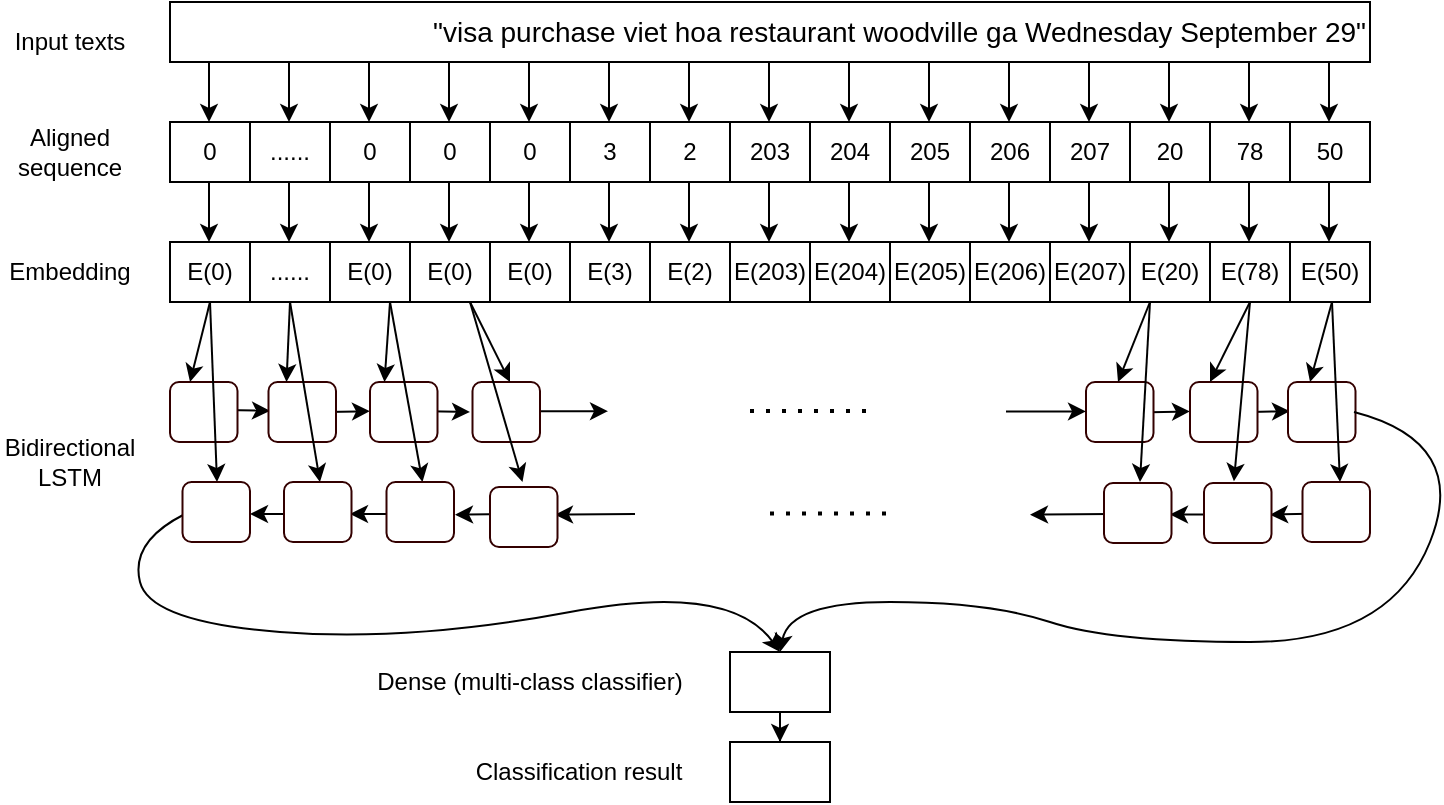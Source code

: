 <mxfile version="14.6.13" type="device" pages="4"><diagram id="7azMaVgdVAFfDuInFIod" name="BiLSTM"><mxGraphModel dx="1008" dy="482" grid="1" gridSize="10" guides="1" tooltips="1" connect="1" arrows="1" fold="1" page="1" pageScale="1" pageWidth="850" pageHeight="1100" math="0" shadow="0"><root><mxCell id="0"/><mxCell id="1" parent="0"/><mxCell id="S-PuaeJFoVMtX5szcjES-110" value="" style="endArrow=classic;html=1;" parent="1" edge="1"><mxGeometry width="50" height="50" relative="1" as="geometry"><mxPoint x="117" y="244" as="sourcePoint"/><mxPoint x="140" y="244.41" as="targetPoint"/></mxGeometry></mxCell><mxCell id="G0xB-FMKw5kzOdTk4pfx-3" value="" style="rounded=1;whiteSpace=wrap;html=1;shadow=0;strokeColor=#330000;fillColor=#FFFFFF;" parent="1" vertex="1"><mxGeometry x="90" y="230" width="33.75" height="30" as="geometry"/></mxCell><mxCell id="S-PuaeJFoVMtX5szcjES-103" value="" style="endArrow=classic;html=1;" parent="1" edge="1"><mxGeometry width="50" height="50" relative="1" as="geometry"><mxPoint x="168" y="245" as="sourcePoint"/><mxPoint x="190" y="244.58" as="targetPoint"/></mxGeometry></mxCell><mxCell id="G0xB-FMKw5kzOdTk4pfx-4" value="" style="rounded=1;whiteSpace=wrap;html=1;shadow=0;strokeColor=#330000;fillColor=#FFFFFF;" parent="1" vertex="1"><mxGeometry x="139.25" y="230" width="33.75" height="30" as="geometry"/></mxCell><mxCell id="S-PuaeJFoVMtX5szcjES-138" value="" style="endArrow=classic;html=1;entryX=0;entryY=0.5;entryDx=0;entryDy=0;" parent="1" edge="1"><mxGeometry width="50" height="50" relative="1" as="geometry"><mxPoint x="219" y="244.58" as="sourcePoint"/><mxPoint x="240.0" y="245" as="targetPoint"/></mxGeometry></mxCell><mxCell id="G0xB-FMKw5kzOdTk4pfx-5" value="" style="rounded=1;whiteSpace=wrap;html=1;shadow=0;strokeColor=#330000;fillColor=#FFFFFF;" parent="1" vertex="1"><mxGeometry x="190" y="230" width="33.75" height="30" as="geometry"/></mxCell><mxCell id="u2cKV1Hdos91-LuFMdkr-4" value="" style="endArrow=classic;html=1;" parent="1" edge="1"><mxGeometry width="50" height="50" relative="1" as="geometry"><mxPoint x="269" y="244.58" as="sourcePoint"/><mxPoint x="309" y="244.58" as="targetPoint"/></mxGeometry></mxCell><mxCell id="G0xB-FMKw5kzOdTk4pfx-6" value="" style="rounded=1;whiteSpace=wrap;html=1;shadow=0;strokeColor=#330000;fillColor=#FFFFFF;" parent="1" vertex="1"><mxGeometry x="241.25" y="230" width="33.75" height="30" as="geometry"/></mxCell><mxCell id="S-PuaeJFoVMtX5szcjES-107" value="" style="endArrow=classic;html=1;" parent="1" edge="1"><mxGeometry width="50" height="50" relative="1" as="geometry"><mxPoint x="580" y="245.13" as="sourcePoint"/><mxPoint x="600" y="244.71" as="targetPoint"/></mxGeometry></mxCell><mxCell id="G0xB-FMKw5kzOdTk4pfx-10" value="" style="rounded=1;whiteSpace=wrap;html=1;shadow=0;strokeColor=#330000;fillColor=#FFFFFF;" parent="1" vertex="1"><mxGeometry x="548" y="230" width="33.75" height="30" as="geometry"/></mxCell><mxCell id="S-PuaeJFoVMtX5szcjES-153" value="" style="endArrow=classic;html=1;" parent="1" edge="1"><mxGeometry width="50" height="50" relative="1" as="geometry"><mxPoint x="630" y="245" as="sourcePoint"/><mxPoint x="650" y="244.58" as="targetPoint"/></mxGeometry></mxCell><mxCell id="G0xB-FMKw5kzOdTk4pfx-11" value="" style="rounded=1;whiteSpace=wrap;html=1;shadow=0;strokeColor=#330000;fillColor=#FFFFFF;" parent="1" vertex="1"><mxGeometry x="600" y="230" width="33.75" height="30" as="geometry"/></mxCell><mxCell id="G0xB-FMKw5kzOdTk4pfx-12" value="" style="rounded=1;whiteSpace=wrap;html=1;shadow=0;strokeColor=#330000;fillColor=#FFFFFF;" parent="1" vertex="1"><mxGeometry x="649" y="230" width="33.75" height="30" as="geometry"/></mxCell><mxCell id="S-PuaeJFoVMtX5szcjES-1" value="&lt;pre style=&quot;box-sizing: border-box ; overflow: auto ; font-size: 14px ; padding: 1px 0px ; margin-top: 0px ; margin-bottom: 0px ; line-height: inherit ; word-break: break-all ; overflow-wrap: break-word ; background-color: rgb(255 , 255 , 255) ; border: 0px ; border-radius: 0px ; vertical-align: baseline ; text-align: left&quot;&gt;&lt;pre style=&quot;box-sizing: border-box ; overflow: auto ; padding: 1px 0px ; margin-top: 0px ; margin-bottom: 0px ; line-height: inherit ; word-break: break-all ; overflow-wrap: break-word ; border: 0px ; border-radius: 0px ; vertical-align: baseline&quot;&gt;&lt;pre style=&quot;box-sizing: border-box ; overflow: auto ; padding: 1px 0px ; margin-top: 0px ; margin-bottom: 0px ; line-height: inherit ; word-break: break-all ; overflow-wrap: break-word ; border: 0px ; border-radius: 0px ; vertical-align: baseline&quot;&gt;&lt;font face=&quot;Helvetica&quot;&gt;&quot;visa purchase viet hoa restaurant woodville ga Wednesday September 29&quot;&lt;/font&gt;&lt;/pre&gt;&lt;/pre&gt;&lt;/pre&gt;" style="rounded=0;whiteSpace=wrap;html=1;align=right;" parent="1" vertex="1"><mxGeometry x="90" y="40" width="600" height="30" as="geometry"/></mxCell><mxCell id="S-PuaeJFoVMtX5szcjES-2" value="0" style="rounded=0;whiteSpace=wrap;html=1;" parent="1" vertex="1"><mxGeometry x="170" y="100" width="40" height="30" as="geometry"/></mxCell><mxCell id="S-PuaeJFoVMtX5szcjES-9" value="0" style="rounded=0;whiteSpace=wrap;html=1;" parent="1" vertex="1"><mxGeometry x="90" y="100" width="40" height="30" as="geometry"/></mxCell><mxCell id="S-PuaeJFoVMtX5szcjES-10" value="......" style="rounded=0;whiteSpace=wrap;html=1;" parent="1" vertex="1"><mxGeometry x="130" y="100" width="40" height="30" as="geometry"/></mxCell><mxCell id="S-PuaeJFoVMtX5szcjES-11" value="0" style="rounded=0;whiteSpace=wrap;html=1;" parent="1" vertex="1"><mxGeometry x="210" y="100" width="40" height="30" as="geometry"/></mxCell><mxCell id="S-PuaeJFoVMtX5szcjES-12" value="0" style="rounded=0;whiteSpace=wrap;html=1;" parent="1" vertex="1"><mxGeometry x="250" y="100" width="40" height="30" as="geometry"/></mxCell><mxCell id="S-PuaeJFoVMtX5szcjES-13" value="3" style="rounded=0;whiteSpace=wrap;html=1;" parent="1" vertex="1"><mxGeometry x="290" y="100" width="40" height="30" as="geometry"/></mxCell><mxCell id="S-PuaeJFoVMtX5szcjES-14" value="2" style="rounded=0;whiteSpace=wrap;html=1;" parent="1" vertex="1"><mxGeometry x="330" y="100" width="40" height="30" as="geometry"/></mxCell><mxCell id="S-PuaeJFoVMtX5szcjES-15" value="203" style="rounded=0;whiteSpace=wrap;html=1;" parent="1" vertex="1"><mxGeometry x="370" y="100" width="40" height="30" as="geometry"/></mxCell><mxCell id="S-PuaeJFoVMtX5szcjES-16" value="204" style="rounded=0;whiteSpace=wrap;html=1;" parent="1" vertex="1"><mxGeometry x="410" y="100" width="40" height="30" as="geometry"/></mxCell><mxCell id="S-PuaeJFoVMtX5szcjES-17" value="205" style="rounded=0;whiteSpace=wrap;html=1;" parent="1" vertex="1"><mxGeometry x="450" y="100" width="40" height="30" as="geometry"/></mxCell><mxCell id="S-PuaeJFoVMtX5szcjES-18" value="206" style="rounded=0;whiteSpace=wrap;html=1;" parent="1" vertex="1"><mxGeometry x="490" y="100" width="40" height="30" as="geometry"/></mxCell><mxCell id="S-PuaeJFoVMtX5szcjES-19" value="207" style="rounded=0;whiteSpace=wrap;html=1;" parent="1" vertex="1"><mxGeometry x="530" y="100" width="40" height="30" as="geometry"/></mxCell><mxCell id="S-PuaeJFoVMtX5szcjES-22" value="20" style="rounded=0;whiteSpace=wrap;html=1;" parent="1" vertex="1"><mxGeometry x="570" y="100" width="40" height="30" as="geometry"/></mxCell><mxCell id="S-PuaeJFoVMtX5szcjES-23" value="78" style="rounded=0;whiteSpace=wrap;html=1;" parent="1" vertex="1"><mxGeometry x="610" y="100" width="40" height="30" as="geometry"/></mxCell><mxCell id="S-PuaeJFoVMtX5szcjES-24" value="50" style="rounded=0;whiteSpace=wrap;html=1;" parent="1" vertex="1"><mxGeometry x="650" y="100" width="40" height="30" as="geometry"/></mxCell><mxCell id="S-PuaeJFoVMtX5szcjES-25" value="" style="endArrow=classic;html=1;" parent="1" edge="1"><mxGeometry width="50" height="50" relative="1" as="geometry"><mxPoint x="109.5" y="70" as="sourcePoint"/><mxPoint x="109.5" y="100" as="targetPoint"/></mxGeometry></mxCell><mxCell id="S-PuaeJFoVMtX5szcjES-29" value="" style="endArrow=classic;html=1;" parent="1" edge="1"><mxGeometry width="50" height="50" relative="1" as="geometry"><mxPoint x="149.5" y="70" as="sourcePoint"/><mxPoint x="149.5" y="100" as="targetPoint"/></mxGeometry></mxCell><mxCell id="S-PuaeJFoVMtX5szcjES-30" value="" style="endArrow=classic;html=1;" parent="1" edge="1"><mxGeometry width="50" height="50" relative="1" as="geometry"><mxPoint x="189.5" y="70" as="sourcePoint"/><mxPoint x="189.5" y="100" as="targetPoint"/></mxGeometry></mxCell><mxCell id="S-PuaeJFoVMtX5szcjES-31" value="" style="endArrow=classic;html=1;" parent="1" edge="1"><mxGeometry width="50" height="50" relative="1" as="geometry"><mxPoint x="229.5" y="70" as="sourcePoint"/><mxPoint x="229.5" y="100" as="targetPoint"/></mxGeometry></mxCell><mxCell id="S-PuaeJFoVMtX5szcjES-32" value="" style="endArrow=classic;html=1;" parent="1" edge="1"><mxGeometry width="50" height="50" relative="1" as="geometry"><mxPoint x="269.5" y="70" as="sourcePoint"/><mxPoint x="269.5" y="100" as="targetPoint"/></mxGeometry></mxCell><mxCell id="S-PuaeJFoVMtX5szcjES-33" value="" style="endArrow=classic;html=1;" parent="1" edge="1"><mxGeometry width="50" height="50" relative="1" as="geometry"><mxPoint x="309.5" y="70" as="sourcePoint"/><mxPoint x="309.5" y="100" as="targetPoint"/></mxGeometry></mxCell><mxCell id="S-PuaeJFoVMtX5szcjES-34" value="" style="endArrow=classic;html=1;" parent="1" edge="1"><mxGeometry width="50" height="50" relative="1" as="geometry"><mxPoint x="349.5" y="70" as="sourcePoint"/><mxPoint x="349.5" y="100" as="targetPoint"/></mxGeometry></mxCell><mxCell id="S-PuaeJFoVMtX5szcjES-35" value="" style="endArrow=classic;html=1;" parent="1" edge="1"><mxGeometry width="50" height="50" relative="1" as="geometry"><mxPoint x="389.5" y="70" as="sourcePoint"/><mxPoint x="389.5" y="100" as="targetPoint"/></mxGeometry></mxCell><mxCell id="S-PuaeJFoVMtX5szcjES-36" value="" style="endArrow=classic;html=1;" parent="1" edge="1"><mxGeometry width="50" height="50" relative="1" as="geometry"><mxPoint x="429.5" y="70" as="sourcePoint"/><mxPoint x="429.5" y="100" as="targetPoint"/></mxGeometry></mxCell><mxCell id="S-PuaeJFoVMtX5szcjES-37" value="" style="endArrow=classic;html=1;" parent="1" edge="1"><mxGeometry width="50" height="50" relative="1" as="geometry"><mxPoint x="469.5" y="70" as="sourcePoint"/><mxPoint x="469.5" y="100" as="targetPoint"/></mxGeometry></mxCell><mxCell id="S-PuaeJFoVMtX5szcjES-38" value="" style="endArrow=classic;html=1;" parent="1" edge="1"><mxGeometry width="50" height="50" relative="1" as="geometry"><mxPoint x="509.5" y="70" as="sourcePoint"/><mxPoint x="509.5" y="100" as="targetPoint"/></mxGeometry></mxCell><mxCell id="S-PuaeJFoVMtX5szcjES-39" value="" style="endArrow=classic;html=1;" parent="1" edge="1"><mxGeometry width="50" height="50" relative="1" as="geometry"><mxPoint x="549.5" y="70" as="sourcePoint"/><mxPoint x="549.5" y="100" as="targetPoint"/></mxGeometry></mxCell><mxCell id="S-PuaeJFoVMtX5szcjES-40" value="" style="endArrow=classic;html=1;" parent="1" edge="1"><mxGeometry width="50" height="50" relative="1" as="geometry"><mxPoint x="589.5" y="70" as="sourcePoint"/><mxPoint x="589.5" y="100" as="targetPoint"/></mxGeometry></mxCell><mxCell id="S-PuaeJFoVMtX5szcjES-41" value="" style="endArrow=classic;html=1;" parent="1" edge="1"><mxGeometry width="50" height="50" relative="1" as="geometry"><mxPoint x="629.5" y="70" as="sourcePoint"/><mxPoint x="629.5" y="100" as="targetPoint"/></mxGeometry></mxCell><mxCell id="S-PuaeJFoVMtX5szcjES-42" value="" style="endArrow=classic;html=1;" parent="1" edge="1"><mxGeometry width="50" height="50" relative="1" as="geometry"><mxPoint x="669.5" y="70" as="sourcePoint"/><mxPoint x="669.5" y="100" as="targetPoint"/></mxGeometry></mxCell><mxCell id="S-PuaeJFoVMtX5szcjES-43" value="E(0)" style="rounded=0;whiteSpace=wrap;html=1;" parent="1" vertex="1"><mxGeometry x="170" y="160" width="40" height="30" as="geometry"/></mxCell><mxCell id="S-PuaeJFoVMtX5szcjES-44" value="E(0)" style="rounded=0;whiteSpace=wrap;html=1;" parent="1" vertex="1"><mxGeometry x="90" y="160" width="40" height="30" as="geometry"/></mxCell><mxCell id="S-PuaeJFoVMtX5szcjES-45" value="......" style="rounded=0;whiteSpace=wrap;html=1;" parent="1" vertex="1"><mxGeometry x="130" y="160" width="40" height="30" as="geometry"/></mxCell><mxCell id="S-PuaeJFoVMtX5szcjES-46" value="E(0)" style="rounded=0;whiteSpace=wrap;html=1;" parent="1" vertex="1"><mxGeometry x="210" y="160" width="40" height="30" as="geometry"/></mxCell><mxCell id="S-PuaeJFoVMtX5szcjES-47" value="E(0)" style="rounded=0;whiteSpace=wrap;html=1;" parent="1" vertex="1"><mxGeometry x="250" y="160" width="40" height="30" as="geometry"/></mxCell><mxCell id="S-PuaeJFoVMtX5szcjES-48" value="E(3)" style="rounded=0;whiteSpace=wrap;html=1;" parent="1" vertex="1"><mxGeometry x="290" y="160" width="40" height="30" as="geometry"/></mxCell><mxCell id="S-PuaeJFoVMtX5szcjES-49" value="E(2)" style="rounded=0;whiteSpace=wrap;html=1;" parent="1" vertex="1"><mxGeometry x="330" y="160" width="40" height="30" as="geometry"/></mxCell><mxCell id="S-PuaeJFoVMtX5szcjES-50" value="E(203)" style="rounded=0;whiteSpace=wrap;html=1;" parent="1" vertex="1"><mxGeometry x="370" y="160" width="40" height="30" as="geometry"/></mxCell><mxCell id="S-PuaeJFoVMtX5szcjES-51" value="E(204)" style="rounded=0;whiteSpace=wrap;html=1;" parent="1" vertex="1"><mxGeometry x="410" y="160" width="40" height="30" as="geometry"/></mxCell><mxCell id="S-PuaeJFoVMtX5szcjES-52" value="E(205)" style="rounded=0;whiteSpace=wrap;html=1;" parent="1" vertex="1"><mxGeometry x="450" y="160" width="40" height="30" as="geometry"/></mxCell><mxCell id="S-PuaeJFoVMtX5szcjES-53" value="E(206)" style="rounded=0;whiteSpace=wrap;html=1;" parent="1" vertex="1"><mxGeometry x="490" y="160" width="40" height="30" as="geometry"/></mxCell><mxCell id="S-PuaeJFoVMtX5szcjES-54" value="E(207)" style="rounded=0;whiteSpace=wrap;html=1;" parent="1" vertex="1"><mxGeometry x="530" y="160" width="40" height="30" as="geometry"/></mxCell><mxCell id="S-PuaeJFoVMtX5szcjES-55" value="E(20)" style="rounded=0;whiteSpace=wrap;html=1;" parent="1" vertex="1"><mxGeometry x="570" y="160" width="40" height="30" as="geometry"/></mxCell><mxCell id="S-PuaeJFoVMtX5szcjES-56" value="E(78)" style="rounded=0;whiteSpace=wrap;html=1;" parent="1" vertex="1"><mxGeometry x="610" y="160" width="40" height="30" as="geometry"/></mxCell><mxCell id="S-PuaeJFoVMtX5szcjES-57" value="E(50)" style="rounded=0;whiteSpace=wrap;html=1;" parent="1" vertex="1"><mxGeometry x="650" y="160" width="40" height="30" as="geometry"/></mxCell><mxCell id="S-PuaeJFoVMtX5szcjES-58" value="" style="endArrow=classic;html=1;" parent="1" edge="1"><mxGeometry width="50" height="50" relative="1" as="geometry"><mxPoint x="109.5" y="130" as="sourcePoint"/><mxPoint x="109.5" y="160" as="targetPoint"/></mxGeometry></mxCell><mxCell id="S-PuaeJFoVMtX5szcjES-59" value="" style="endArrow=classic;html=1;" parent="1" edge="1"><mxGeometry width="50" height="50" relative="1" as="geometry"><mxPoint x="149.5" y="130" as="sourcePoint"/><mxPoint x="149.5" y="160" as="targetPoint"/></mxGeometry></mxCell><mxCell id="S-PuaeJFoVMtX5szcjES-60" value="" style="endArrow=classic;html=1;" parent="1" edge="1"><mxGeometry width="50" height="50" relative="1" as="geometry"><mxPoint x="189.5" y="130" as="sourcePoint"/><mxPoint x="189.5" y="160" as="targetPoint"/></mxGeometry></mxCell><mxCell id="S-PuaeJFoVMtX5szcjES-61" value="" style="endArrow=classic;html=1;" parent="1" edge="1"><mxGeometry width="50" height="50" relative="1" as="geometry"><mxPoint x="229.5" y="130" as="sourcePoint"/><mxPoint x="229.5" y="160" as="targetPoint"/></mxGeometry></mxCell><mxCell id="S-PuaeJFoVMtX5szcjES-62" value="" style="endArrow=classic;html=1;" parent="1" edge="1"><mxGeometry width="50" height="50" relative="1" as="geometry"><mxPoint x="269.5" y="130" as="sourcePoint"/><mxPoint x="269.5" y="160" as="targetPoint"/></mxGeometry></mxCell><mxCell id="S-PuaeJFoVMtX5szcjES-63" value="" style="endArrow=classic;html=1;" parent="1" edge="1"><mxGeometry width="50" height="50" relative="1" as="geometry"><mxPoint x="309.5" y="130" as="sourcePoint"/><mxPoint x="309.5" y="160" as="targetPoint"/></mxGeometry></mxCell><mxCell id="S-PuaeJFoVMtX5szcjES-64" value="" style="endArrow=classic;html=1;" parent="1" edge="1"><mxGeometry width="50" height="50" relative="1" as="geometry"><mxPoint x="349.5" y="130" as="sourcePoint"/><mxPoint x="349.5" y="160" as="targetPoint"/></mxGeometry></mxCell><mxCell id="S-PuaeJFoVMtX5szcjES-65" value="" style="endArrow=classic;html=1;" parent="1" edge="1"><mxGeometry width="50" height="50" relative="1" as="geometry"><mxPoint x="389.5" y="130" as="sourcePoint"/><mxPoint x="389.5" y="160" as="targetPoint"/></mxGeometry></mxCell><mxCell id="S-PuaeJFoVMtX5szcjES-66" value="" style="endArrow=classic;html=1;" parent="1" edge="1"><mxGeometry width="50" height="50" relative="1" as="geometry"><mxPoint x="429.5" y="130" as="sourcePoint"/><mxPoint x="429.5" y="160" as="targetPoint"/></mxGeometry></mxCell><mxCell id="S-PuaeJFoVMtX5szcjES-67" value="" style="endArrow=classic;html=1;" parent="1" edge="1"><mxGeometry width="50" height="50" relative="1" as="geometry"><mxPoint x="469.5" y="130" as="sourcePoint"/><mxPoint x="469.5" y="160" as="targetPoint"/></mxGeometry></mxCell><mxCell id="S-PuaeJFoVMtX5szcjES-68" value="" style="endArrow=classic;html=1;" parent="1" edge="1"><mxGeometry width="50" height="50" relative="1" as="geometry"><mxPoint x="509.5" y="130" as="sourcePoint"/><mxPoint x="509.5" y="160" as="targetPoint"/></mxGeometry></mxCell><mxCell id="S-PuaeJFoVMtX5szcjES-69" value="" style="endArrow=classic;html=1;" parent="1" edge="1"><mxGeometry width="50" height="50" relative="1" as="geometry"><mxPoint x="549.5" y="130" as="sourcePoint"/><mxPoint x="549.5" y="160" as="targetPoint"/></mxGeometry></mxCell><mxCell id="S-PuaeJFoVMtX5szcjES-70" value="" style="endArrow=classic;html=1;" parent="1" edge="1"><mxGeometry width="50" height="50" relative="1" as="geometry"><mxPoint x="589.5" y="130" as="sourcePoint"/><mxPoint x="589.5" y="160" as="targetPoint"/></mxGeometry></mxCell><mxCell id="S-PuaeJFoVMtX5szcjES-71" value="" style="endArrow=classic;html=1;" parent="1" edge="1"><mxGeometry width="50" height="50" relative="1" as="geometry"><mxPoint x="629.5" y="130" as="sourcePoint"/><mxPoint x="629.5" y="160" as="targetPoint"/></mxGeometry></mxCell><mxCell id="S-PuaeJFoVMtX5szcjES-72" value="" style="endArrow=classic;html=1;" parent="1" edge="1"><mxGeometry width="50" height="50" relative="1" as="geometry"><mxPoint x="669.5" y="130" as="sourcePoint"/><mxPoint x="669.5" y="160" as="targetPoint"/></mxGeometry></mxCell><mxCell id="S-PuaeJFoVMtX5szcjES-73" value="Input texts" style="text;html=1;strokeColor=none;fillColor=none;align=center;verticalAlign=middle;whiteSpace=wrap;rounded=0;" parent="1" vertex="1"><mxGeometry x="10" y="50" width="60" height="20" as="geometry"/></mxCell><mxCell id="S-PuaeJFoVMtX5szcjES-74" value="Aligned sequence" style="text;html=1;strokeColor=none;fillColor=none;align=center;verticalAlign=middle;whiteSpace=wrap;rounded=0;" parent="1" vertex="1"><mxGeometry x="5" y="105" width="70" height="20" as="geometry"/></mxCell><mxCell id="S-PuaeJFoVMtX5szcjES-75" value="Dense (multi-class classifier)" style="text;html=1;strokeColor=none;fillColor=none;align=center;verticalAlign=middle;whiteSpace=wrap;rounded=0;" parent="1" vertex="1"><mxGeometry x="175" y="370" width="190" height="20" as="geometry"/></mxCell><mxCell id="S-PuaeJFoVMtX5szcjES-76" value="Embedding" style="text;html=1;strokeColor=none;fillColor=none;align=center;verticalAlign=middle;whiteSpace=wrap;rounded=0;" parent="1" vertex="1"><mxGeometry x="5" y="165" width="70" height="20" as="geometry"/></mxCell><mxCell id="S-PuaeJFoVMtX5szcjES-77" value="Classification result" style="text;html=1;strokeColor=none;fillColor=none;align=center;verticalAlign=middle;whiteSpace=wrap;rounded=0;" parent="1" vertex="1"><mxGeometry x="232" y="415" width="125" height="20" as="geometry"/></mxCell><mxCell id="S-PuaeJFoVMtX5szcjES-78" value="Bidirectional LSTM" style="text;html=1;strokeColor=none;fillColor=none;align=center;verticalAlign=middle;whiteSpace=wrap;rounded=0;" parent="1" vertex="1"><mxGeometry x="5" y="260" width="70" height="20" as="geometry"/></mxCell><mxCell id="S-PuaeJFoVMtX5szcjES-93" value="" style="endArrow=classic;html=1;exitX=0.5;exitY=1;exitDx=0;exitDy=0;entryX=0.25;entryY=0;entryDx=0;entryDy=0;" parent="1" source="S-PuaeJFoVMtX5szcjES-45" edge="1"><mxGeometry width="50" height="50" relative="1" as="geometry"><mxPoint x="179.41" y="190" as="sourcePoint"/><mxPoint x="148.25" y="230" as="targetPoint"/></mxGeometry></mxCell><mxCell id="S-PuaeJFoVMtX5szcjES-94" value="" style="endArrow=classic;html=1;exitX=0.5;exitY=1;exitDx=0;exitDy=0;entryX=0.5;entryY=0;entryDx=0;entryDy=0;" parent="1" source="S-PuaeJFoVMtX5szcjES-45" edge="1"><mxGeometry width="50" height="50" relative="1" as="geometry"><mxPoint x="170" y="190" as="sourcePoint"/><mxPoint x="165" y="280" as="targetPoint"/></mxGeometry></mxCell><mxCell id="S-PuaeJFoVMtX5szcjES-95" value="" style="endArrow=classic;html=1;exitX=0.75;exitY=1;exitDx=0;exitDy=0;entryX=0.25;entryY=0;entryDx=0;entryDy=0;" parent="1" source="S-PuaeJFoVMtX5szcjES-43" edge="1"><mxGeometry width="50" height="50" relative="1" as="geometry"><mxPoint x="280" y="190" as="sourcePoint"/><mxPoint x="197.25" y="230" as="targetPoint"/></mxGeometry></mxCell><mxCell id="S-PuaeJFoVMtX5szcjES-97" value="" style="endArrow=classic;html=1;exitX=0.25;exitY=1;exitDx=0;exitDy=0;entryX=0.5;entryY=0;entryDx=0;entryDy=0;" parent="1" source="S-PuaeJFoVMtX5szcjES-55" edge="1"><mxGeometry width="50" height="50" relative="1" as="geometry"><mxPoint x="510" y="190" as="sourcePoint"/><mxPoint x="564" y="230" as="targetPoint"/></mxGeometry></mxCell><mxCell id="S-PuaeJFoVMtX5szcjES-98" value="" style="endArrow=classic;html=1;exitX=0.5;exitY=1;exitDx=0;exitDy=0;" parent="1" source="S-PuaeJFoVMtX5szcjES-56" edge="1"><mxGeometry width="50" height="50" relative="1" as="geometry"><mxPoint x="620.59" y="190.0" as="sourcePoint"/><mxPoint x="610" y="230" as="targetPoint"/></mxGeometry></mxCell><mxCell id="S-PuaeJFoVMtX5szcjES-99" value="" style="endArrow=classic;html=1;exitX=0.75;exitY=1;exitDx=0;exitDy=0;entryX=0.5;entryY=0;entryDx=0;entryDy=0;" parent="1" source="S-PuaeJFoVMtX5szcjES-43" edge="1"><mxGeometry width="50" height="50" relative="1" as="geometry"><mxPoint x="310" y="190.0" as="sourcePoint"/><mxPoint x="216.25" y="280" as="targetPoint"/></mxGeometry></mxCell><mxCell id="S-PuaeJFoVMtX5szcjES-101" value="" style="endArrow=classic;html=1;exitX=0.25;exitY=1;exitDx=0;exitDy=0;entryX=0.5;entryY=0;entryDx=0;entryDy=0;" parent="1" source="S-PuaeJFoVMtX5szcjES-55" edge="1"><mxGeometry width="50" height="50" relative="1" as="geometry"><mxPoint x="510" y="190" as="sourcePoint"/><mxPoint x="575" y="280" as="targetPoint"/></mxGeometry></mxCell><mxCell id="S-PuaeJFoVMtX5szcjES-102" value="" style="endArrow=classic;html=1;exitX=0.5;exitY=1;exitDx=0;exitDy=0;entryX=0.386;entryY=-0.01;entryDx=0;entryDy=0;entryPerimeter=0;" parent="1" source="S-PuaeJFoVMtX5szcjES-56" edge="1"><mxGeometry width="50" height="50" relative="1" as="geometry"><mxPoint x="620" y="190.0" as="sourcePoint"/><mxPoint x="621.966" y="279.675" as="targetPoint"/></mxGeometry></mxCell><mxCell id="S-PuaeJFoVMtX5szcjES-109" value="" style="endArrow=classic;html=1;" parent="1" edge="1"><mxGeometry width="50" height="50" relative="1" as="geometry"><mxPoint x="218" y="295.96" as="sourcePoint"/><mxPoint x="180" y="295.96" as="targetPoint"/></mxGeometry></mxCell><mxCell id="S-PuaeJFoVMtX5szcjES-117" value="" style="curved=1;endArrow=classic;html=1;exitX=0;exitY=0.5;exitDx=0;exitDy=0;entryX=0.5;entryY=0;entryDx=0;entryDy=0;" parent="1" target="S-PuaeJFoVMtX5szcjES-118" edge="1"><mxGeometry width="50" height="50" relative="1" as="geometry"><mxPoint x="97" y="296.25" as="sourcePoint"/><mxPoint x="510" y="400" as="targetPoint"/><Array as="points"><mxPoint x="70" y="310"/><mxPoint x="80" y="350"/><mxPoint x="210" y="360"/><mxPoint x="370" y="330"/></Array></mxGeometry></mxCell><mxCell id="S-PuaeJFoVMtX5szcjES-123" style="edgeStyle=orthogonalEdgeStyle;rounded=0;orthogonalLoop=1;jettySize=auto;html=1;entryX=0.5;entryY=0;entryDx=0;entryDy=0;" parent="1" source="S-PuaeJFoVMtX5szcjES-118" target="u2cKV1Hdos91-LuFMdkr-9" edge="1"><mxGeometry relative="1" as="geometry"><mxPoint x="395" y="432.5" as="targetPoint"/></mxGeometry></mxCell><mxCell id="S-PuaeJFoVMtX5szcjES-118" value="" style="rounded=0;whiteSpace=wrap;html=1;" parent="1" vertex="1"><mxGeometry x="370" y="365" width="50" height="30" as="geometry"/></mxCell><mxCell id="S-PuaeJFoVMtX5szcjES-125" value="" style="endArrow=classic;html=1;exitX=0.5;exitY=1;exitDx=0;exitDy=0;" parent="1" edge="1"><mxGeometry width="50" height="50" relative="1" as="geometry"><mxPoint x="671" y="190.0" as="sourcePoint"/><mxPoint x="660" y="230" as="targetPoint"/></mxGeometry></mxCell><mxCell id="S-PuaeJFoVMtX5szcjES-126" value="" style="endArrow=classic;html=1;exitX=0.5;exitY=1;exitDx=0;exitDy=0;entryX=0.5;entryY=0;entryDx=0;entryDy=0;" parent="1" edge="1"><mxGeometry width="50" height="50" relative="1" as="geometry"><mxPoint x="671" y="190.0" as="sourcePoint"/><mxPoint x="675" y="280" as="targetPoint"/></mxGeometry></mxCell><mxCell id="S-PuaeJFoVMtX5szcjES-128" value="" style="endArrow=classic;html=1;exitX=0.5;exitY=1;exitDx=0;exitDy=0;entryX=0.345;entryY=0;entryDx=0;entryDy=0;entryPerimeter=0;" parent="1" source="S-PuaeJFoVMtX5szcjES-44" edge="1"><mxGeometry width="50" height="50" relative="1" as="geometry"><mxPoint x="112" y="190.0" as="sourcePoint"/><mxPoint x="100.005" y="230" as="targetPoint"/></mxGeometry></mxCell><mxCell id="S-PuaeJFoVMtX5szcjES-129" value="" style="endArrow=classic;html=1;entryX=0.5;entryY=0;entryDx=0;entryDy=0;exitX=0.5;exitY=1;exitDx=0;exitDy=0;" parent="1" source="S-PuaeJFoVMtX5szcjES-44" edge="1"><mxGeometry width="50" height="50" relative="1" as="geometry"><mxPoint x="112" y="190.0" as="sourcePoint"/><mxPoint x="113.5" y="280" as="targetPoint"/></mxGeometry></mxCell><mxCell id="S-PuaeJFoVMtX5szcjES-132" value="" style="endArrow=classic;html=1;" parent="1" edge="1"><mxGeometry width="50" height="50" relative="1" as="geometry"><mxPoint x="660" y="295.83" as="sourcePoint"/><mxPoint x="640" y="296.33" as="targetPoint"/></mxGeometry></mxCell><mxCell id="S-PuaeJFoVMtX5szcjES-134" value="" style="endArrow=none;dashed=1;html=1;dashPattern=1 3;strokeWidth=2;" parent="1" edge="1"><mxGeometry width="50" height="50" relative="1" as="geometry"><mxPoint x="380" y="244.5" as="sourcePoint"/><mxPoint x="440" y="244.5" as="targetPoint"/></mxGeometry></mxCell><mxCell id="S-PuaeJFoVMtX5szcjES-135" value="" style="endArrow=none;dashed=1;html=1;dashPattern=1 3;strokeWidth=2;" parent="1" edge="1"><mxGeometry width="50" height="50" relative="1" as="geometry"><mxPoint x="390" y="295.75" as="sourcePoint"/><mxPoint x="450" y="295.75" as="targetPoint"/></mxGeometry></mxCell><mxCell id="S-PuaeJFoVMtX5szcjES-136" value="" style="endArrow=classic;html=1;" parent="1" edge="1"><mxGeometry width="50" height="50" relative="1" as="geometry"><mxPoint x="560.0" y="295.96" as="sourcePoint"/><mxPoint x="520.0" y="296.37" as="targetPoint"/></mxGeometry></mxCell><mxCell id="S-PuaeJFoVMtX5szcjES-137" value="" style="endArrow=classic;html=1;" parent="1" edge="1"><mxGeometry width="50" height="50" relative="1" as="geometry"><mxPoint x="260" y="296" as="sourcePoint"/><mxPoint x="232.5" y="296.37" as="targetPoint"/></mxGeometry></mxCell><mxCell id="u2cKV1Hdos91-LuFMdkr-1" style="edgeStyle=orthogonalEdgeStyle;rounded=0;orthogonalLoop=1;jettySize=auto;html=1;entryX=1;entryY=0.5;entryDx=0;entryDy=0;" parent="1" edge="1"><mxGeometry relative="1" as="geometry"><mxPoint x="610" y="296.3" as="sourcePoint"/><mxPoint x="590" y="296.25" as="targetPoint"/></mxGeometry></mxCell><mxCell id="S-PuaeJFoVMtX5szcjES-152" value="" style="endArrow=classic;html=1;" parent="1" edge="1"><mxGeometry width="50" height="50" relative="1" as="geometry"><mxPoint x="508" y="244.71" as="sourcePoint"/><mxPoint x="548" y="244.71" as="targetPoint"/></mxGeometry></mxCell><mxCell id="S-PuaeJFoVMtX5szcjES-154" value="" style="endArrow=classic;html=1;" parent="1" edge="1"><mxGeometry width="50" height="50" relative="1" as="geometry"><mxPoint x="150" y="296" as="sourcePoint"/><mxPoint x="130" y="295.96" as="targetPoint"/></mxGeometry></mxCell><mxCell id="S-PuaeJFoVMtX5szcjES-155" value="" style="curved=1;endArrow=classic;html=1;entryX=0.5;entryY=0;entryDx=0;entryDy=0;exitX=1;exitY=0.5;exitDx=0;exitDy=0;" parent="1" target="S-PuaeJFoVMtX5szcjES-118" edge="1"><mxGeometry width="50" height="50" relative="1" as="geometry"><mxPoint x="682" y="245" as="sourcePoint"/><mxPoint x="440" y="380" as="targetPoint"/><Array as="points"><mxPoint x="740" y="260"/><mxPoint x="700" y="360"/><mxPoint x="560" y="360"/><mxPoint x="500" y="340"/><mxPoint x="400" y="340"/></Array></mxGeometry></mxCell><mxCell id="u2cKV1Hdos91-LuFMdkr-3" value="" style="endArrow=classic;html=1;" parent="1" edge="1"><mxGeometry width="50" height="50" relative="1" as="geometry"><mxPoint x="322.5" y="295.96" as="sourcePoint"/><mxPoint x="282.5" y="296.37" as="targetPoint"/></mxGeometry></mxCell><mxCell id="u2cKV1Hdos91-LuFMdkr-7" value="" style="endArrow=classic;html=1;" parent="1" edge="1"><mxGeometry width="50" height="50" relative="1" as="geometry"><mxPoint x="240" y="190" as="sourcePoint"/><mxPoint x="260" y="230" as="targetPoint"/></mxGeometry></mxCell><mxCell id="u2cKV1Hdos91-LuFMdkr-8" value="" style="endArrow=classic;html=1;entryX=0.5;entryY=0;entryDx=0;entryDy=0;" parent="1" edge="1"><mxGeometry width="50" height="50" relative="1" as="geometry"><mxPoint x="240" y="190" as="sourcePoint"/><mxPoint x="266.25" y="280" as="targetPoint"/></mxGeometry></mxCell><mxCell id="u2cKV1Hdos91-LuFMdkr-9" value="" style="rounded=0;whiteSpace=wrap;html=1;" parent="1" vertex="1"><mxGeometry x="370" y="410" width="50" height="30" as="geometry"/></mxCell><mxCell id="G0xB-FMKw5kzOdTk4pfx-1" value="" style="rounded=1;whiteSpace=wrap;html=1;shadow=0;strokeColor=#330000;fillColor=#FFFFFF;" parent="1" vertex="1"><mxGeometry x="250" y="282.5" width="33.75" height="30" as="geometry"/></mxCell><mxCell id="G0xB-FMKw5kzOdTk4pfx-7" value="" style="rounded=1;whiteSpace=wrap;html=1;shadow=0;strokeColor=#330000;fillColor=#FFFFFF;" parent="1" vertex="1"><mxGeometry x="96.25" y="280" width="33.75" height="30" as="geometry"/></mxCell><mxCell id="G0xB-FMKw5kzOdTk4pfx-8" value="" style="rounded=1;whiteSpace=wrap;html=1;shadow=0;strokeColor=#330000;fillColor=#FFFFFF;" parent="1" vertex="1"><mxGeometry x="147" y="280" width="33.75" height="30" as="geometry"/></mxCell><mxCell id="G0xB-FMKw5kzOdTk4pfx-9" value="" style="rounded=1;whiteSpace=wrap;html=1;shadow=0;strokeColor=#330000;fillColor=#FFFFFF;" parent="1" vertex="1"><mxGeometry x="198.25" y="280" width="33.75" height="30" as="geometry"/></mxCell><mxCell id="G0xB-FMKw5kzOdTk4pfx-13" value="" style="rounded=1;whiteSpace=wrap;html=1;shadow=0;strokeColor=#330000;fillColor=#FFFFFF;" parent="1" vertex="1"><mxGeometry x="656.25" y="280" width="33.75" height="30" as="geometry"/></mxCell><mxCell id="G0xB-FMKw5kzOdTk4pfx-14" value="" style="rounded=1;whiteSpace=wrap;html=1;shadow=0;strokeColor=#330000;fillColor=#FFFFFF;" parent="1" vertex="1"><mxGeometry x="607" y="280.5" width="33.75" height="30" as="geometry"/></mxCell><mxCell id="G0xB-FMKw5kzOdTk4pfx-15" value="" style="rounded=1;whiteSpace=wrap;html=1;shadow=0;strokeColor=#330000;fillColor=#FFFFFF;" parent="1" vertex="1"><mxGeometry x="557" y="280.5" width="33.75" height="30" as="geometry"/></mxCell></root></mxGraphModel></diagram><diagram id="drQYeRRevT1kaojc3VA0" name="LSTM"><mxGraphModel dx="1008" dy="482" grid="1" gridSize="10" guides="1" tooltips="1" connect="1" arrows="1" fold="1" page="1" pageScale="1" pageWidth="850" pageHeight="1100" math="0" shadow="0"><root><mxCell id="zKSSKyx4-AI4pIfbZOED-0"/><mxCell id="zKSSKyx4-AI4pIfbZOED-1" parent="zKSSKyx4-AI4pIfbZOED-0"/><mxCell id="UmDIw6e8uby6B6DOJh3f-23" value="" style="edgeStyle=elbowEdgeStyle;elbow=vertical;endArrow=classic;html=1;" parent="zKSSKyx4-AI4pIfbZOED-1" edge="1"><mxGeometry width="50" height="50" relative="1" as="geometry"><mxPoint x="490" y="490" as="sourcePoint"/><mxPoint x="710" y="490" as="targetPoint"/></mxGeometry></mxCell><mxCell id="UmDIw6e8uby6B6DOJh3f-0" value="" style="rounded=1;whiteSpace=wrap;html=1;strokeColor=#330000;fillColor=#FFFFFF;" parent="zKSSKyx4-AI4pIfbZOED-1" vertex="1"><mxGeometry x="270" y="400" width="190" height="110" as="geometry"/></mxCell><mxCell id="UmDIw6e8uby6B6DOJh3f-1" value="" style="endArrow=classic;html=1;" parent="zKSSKyx4-AI4pIfbZOED-1" edge="1"><mxGeometry width="50" height="50" relative="1" as="geometry"><mxPoint x="440" y="417" as="sourcePoint"/><mxPoint x="440" y="377" as="targetPoint"/></mxGeometry></mxCell><mxCell id="UmDIw6e8uby6B6DOJh3f-8" value="" style="edgeStyle=elbowEdgeStyle;elbow=vertical;endArrow=classic;html=1;" parent="zKSSKyx4-AI4pIfbZOED-1" edge="1"><mxGeometry width="50" height="50" relative="1" as="geometry"><mxPoint x="490" y="420" as="sourcePoint"/><mxPoint x="710" y="420" as="targetPoint"/></mxGeometry></mxCell><mxCell id="UmDIw6e8uby6B6DOJh3f-9" value="" style="edgeStyle=segmentEdgeStyle;endArrow=classic;html=1;" parent="zKSSKyx4-AI4pIfbZOED-1" edge="1"><mxGeometry width="50" height="50" relative="1" as="geometry"><mxPoint x="415" y="420" as="sourcePoint"/><mxPoint x="490" y="490" as="targetPoint"/><Array as="points"><mxPoint x="415" y="490"/></Array></mxGeometry></mxCell><mxCell id="UmDIw6e8uby6B6DOJh3f-10" value="" style="edgeStyle=elbowEdgeStyle;elbow=horizontal;endArrow=classic;html=1;" parent="zKSSKyx4-AI4pIfbZOED-1" edge="1"><mxGeometry width="50" height="50" relative="1" as="geometry"><mxPoint x="270" y="490" as="sourcePoint"/><mxPoint x="415" y="450" as="targetPoint"/><Array as="points"><mxPoint x="390" y="470"/></Array></mxGeometry></mxCell><mxCell id="UmDIw6e8uby6B6DOJh3f-12" value="" style="endArrow=classic;html=1;" parent="zKSSKyx4-AI4pIfbZOED-1" edge="1"><mxGeometry width="50" height="50" relative="1" as="geometry"><mxPoint x="300" y="490" as="sourcePoint"/><mxPoint x="300" y="420" as="targetPoint"/></mxGeometry></mxCell><mxCell id="UmDIw6e8uby6B6DOJh3f-13" value="" style="endArrow=classic;html=1;" parent="zKSSKyx4-AI4pIfbZOED-1" edge="1"><mxGeometry width="50" height="50" relative="1" as="geometry"><mxPoint x="240" y="420" as="sourcePoint"/><mxPoint x="270" y="420" as="targetPoint"/></mxGeometry></mxCell><mxCell id="UmDIw6e8uby6B6DOJh3f-14" value="" style="endArrow=classic;html=1;" parent="zKSSKyx4-AI4pIfbZOED-1" edge="1"><mxGeometry width="50" height="50" relative="1" as="geometry"><mxPoint x="360" y="490" as="sourcePoint"/><mxPoint x="360" y="420" as="targetPoint"/></mxGeometry></mxCell><mxCell id="UmDIw6e8uby6B6DOJh3f-16" value="" style="endArrow=none;html=1;" parent="zKSSKyx4-AI4pIfbZOED-1" edge="1"><mxGeometry width="50" height="50" relative="1" as="geometry"><mxPoint x="290" y="540" as="sourcePoint"/><mxPoint x="310" y="490" as="targetPoint"/><Array as="points"><mxPoint x="290" y="490"/></Array></mxGeometry></mxCell><mxCell id="UmDIw6e8uby6B6DOJh3f-17" value="" style="endArrow=classic;html=1;" parent="zKSSKyx4-AI4pIfbZOED-1" edge="1"><mxGeometry width="50" height="50" relative="1" as="geometry"><mxPoint x="330" y="490" as="sourcePoint"/><mxPoint x="360" y="460" as="targetPoint"/><Array as="points"><mxPoint x="330" y="460"/><mxPoint x="340" y="460"/></Array></mxGeometry></mxCell><mxCell id="UmDIw6e8uby6B6DOJh3f-18" value="" style="endArrow=classic;html=1;" parent="zKSSKyx4-AI4pIfbZOED-1" edge="1"><mxGeometry width="50" height="50" relative="1" as="geometry"><mxPoint x="240" y="490" as="sourcePoint"/><mxPoint x="270" y="490" as="targetPoint"/></mxGeometry></mxCell><mxCell id="UmDIw6e8uby6B6DOJh3f-19" value="" style="endArrow=classic;html=1;" parent="zKSSKyx4-AI4pIfbZOED-1" edge="1"><mxGeometry width="50" height="50" relative="1" as="geometry"><mxPoint x="270" y="420" as="sourcePoint"/><mxPoint x="490" y="420" as="targetPoint"/><Array as="points"/></mxGeometry></mxCell><mxCell id="UmDIw6e8uby6B6DOJh3f-20" value="" style="endArrow=none;html=1;" parent="zKSSKyx4-AI4pIfbZOED-1" edge="1"><mxGeometry width="50" height="50" relative="1" as="geometry"><mxPoint x="440" y="491" as="sourcePoint"/><mxPoint x="440" y="423" as="targetPoint"/></mxGeometry></mxCell><mxCell id="UmDIw6e8uby6B6DOJh3f-21" value="next moment" style="rounded=1;whiteSpace=wrap;html=1;strokeColor=#330000;fillColor=#FFFFFF;" parent="zKSSKyx4-AI4pIfbZOED-1" vertex="1"><mxGeometry x="490" y="400" width="190" height="110" as="geometry"/></mxCell><mxCell id="UmDIw6e8uby6B6DOJh3f-22" value="last moment" style="rounded=1;whiteSpace=wrap;html=1;strokeColor=#330000;fillColor=#FFFFFF;" parent="zKSSKyx4-AI4pIfbZOED-1" vertex="1"><mxGeometry x="50" y="400" width="190" height="110" as="geometry"/></mxCell><mxCell id="UmDIw6e8uby6B6DOJh3f-24" value="input word" style="ellipse;whiteSpace=wrap;html=1;aspect=fixed;shadow=1;strokeColor=#330000;fillColor=#FFFFFF;" parent="zKSSKyx4-AI4pIfbZOED-1" vertex="1"><mxGeometry x="260" y="540" width="60" height="60" as="geometry"/></mxCell><mxCell id="UmDIw6e8uby6B6DOJh3f-25" value="output state" style="ellipse;whiteSpace=wrap;html=1;aspect=fixed;shadow=1;strokeColor=#330000;fillColor=#FFFFFF;" parent="zKSSKyx4-AI4pIfbZOED-1" vertex="1"><mxGeometry x="410" y="320" width="60" height="60" as="geometry"/></mxCell><mxCell id="UmDIw6e8uby6B6DOJh3f-26" value="input word" style="ellipse;whiteSpace=wrap;html=1;aspect=fixed;shadow=1;strokeColor=#330000;fillColor=#FFFFFF;" parent="zKSSKyx4-AI4pIfbZOED-1" vertex="1"><mxGeometry x="50" y="540" width="60" height="60" as="geometry"/></mxCell><mxCell id="UmDIw6e8uby6B6DOJh3f-27" value="input word" style="ellipse;whiteSpace=wrap;html=1;aspect=fixed;shadow=1;strokeColor=#330000;fillColor=#FFFFFF;" parent="zKSSKyx4-AI4pIfbZOED-1" vertex="1"><mxGeometry x="490" y="540" width="60" height="60" as="geometry"/></mxCell><mxCell id="UmDIw6e8uby6B6DOJh3f-28" value="output state" style="ellipse;whiteSpace=wrap;html=1;aspect=fixed;shadow=1;strokeColor=#330000;fillColor=#FFFFFF;" parent="zKSSKyx4-AI4pIfbZOED-1" vertex="1"><mxGeometry x="180" y="320" width="60" height="60" as="geometry"/></mxCell><mxCell id="UmDIw6e8uby6B6DOJh3f-29" value="output state" style="ellipse;whiteSpace=wrap;html=1;aspect=fixed;shadow=1;strokeColor=#330000;fillColor=#FFFFFF;" parent="zKSSKyx4-AI4pIfbZOED-1" vertex="1"><mxGeometry x="620" y="320" width="60" height="60" as="geometry"/></mxCell><mxCell id="UmDIw6e8uby6B6DOJh3f-30" value="" style="endArrow=none;html=1;" parent="zKSSKyx4-AI4pIfbZOED-1" edge="1"><mxGeometry width="50" height="50" relative="1" as="geometry"><mxPoint x="519.5" y="540" as="sourcePoint"/><mxPoint x="519.5" y="510" as="targetPoint"/></mxGeometry></mxCell><mxCell id="UmDIw6e8uby6B6DOJh3f-31" value="" style="endArrow=none;html=1;" parent="zKSSKyx4-AI4pIfbZOED-1" edge="1"><mxGeometry width="50" height="50" relative="1" as="geometry"><mxPoint x="79.5" y="540" as="sourcePoint"/><mxPoint x="79.5" y="510" as="targetPoint"/></mxGeometry></mxCell><mxCell id="UmDIw6e8uby6B6DOJh3f-32" value="current moment" style="text;html=1;strokeColor=none;fillColor=none;align=center;verticalAlign=middle;whiteSpace=wrap;rounded=0;shadow=1;" parent="zKSSKyx4-AI4pIfbZOED-1" vertex="1"><mxGeometry x="310" y="510" width="110" height="20" as="geometry"/></mxCell><mxCell id="UmDIw6e8uby6B6DOJh3f-33" value="" style="endArrow=classic;html=1;exitX=0.839;exitY=0;exitDx=0;exitDy=0;exitPerimeter=0;" parent="zKSSKyx4-AI4pIfbZOED-1" source="UmDIw6e8uby6B6DOJh3f-22" edge="1"><mxGeometry width="50" height="50" relative="1" as="geometry"><mxPoint x="209.5" y="395" as="sourcePoint"/><mxPoint x="209.5" y="380" as="targetPoint"/></mxGeometry></mxCell><mxCell id="UmDIw6e8uby6B6DOJh3f-34" value="" style="endArrow=classic;html=1;exitX=0.839;exitY=0;exitDx=0;exitDy=0;exitPerimeter=0;" parent="zKSSKyx4-AI4pIfbZOED-1" edge="1"><mxGeometry width="50" height="50" relative="1" as="geometry"><mxPoint x="649.5" y="400" as="sourcePoint"/><mxPoint x="649.59" y="380" as="targetPoint"/></mxGeometry></mxCell><mxCell id="UmDIw6e8uby6B6DOJh3f-35" value="conveyor belt" style="text;html=1;strokeColor=none;fillColor=none;align=center;verticalAlign=middle;whiteSpace=wrap;rounded=0;shadow=1;" parent="zKSSKyx4-AI4pIfbZOED-1" vertex="1"><mxGeometry x="710" y="410" width="90" height="20" as="geometry"/></mxCell><mxCell id="UmDIw6e8uby6B6DOJh3f-36" value="hidden state" style="text;html=1;strokeColor=none;fillColor=none;align=center;verticalAlign=middle;whiteSpace=wrap;rounded=0;shadow=1;" parent="zKSSKyx4-AI4pIfbZOED-1" vertex="1"><mxGeometry x="700" y="480" width="100" height="20" as="geometry"/></mxCell></root></mxGraphModel></diagram><diagram id="alt8yG6SBiHoT0zb1WZn" name="transformer encoder"><mxGraphModel dx="1007" dy="481" grid="1" gridSize="10" guides="1" tooltips="1" connect="1" arrows="1" fold="1" page="1" pageScale="1" pageWidth="850" pageHeight="1100" math="0" shadow="0"><root><mxCell id="DMrLEGO_T8cqWMAuY1jW-0"/><mxCell id="DMrLEGO_T8cqWMAuY1jW-1" parent="DMrLEGO_T8cqWMAuY1jW-0"/><mxCell id="lmnrMKlwlhwQBLqDQTGJ-2" value="" style="rounded=1;whiteSpace=wrap;html=1;shadow=0;fillColor=#F5F5F5;" parent="DMrLEGO_T8cqWMAuY1jW-1" vertex="1"><mxGeometry x="510" y="300" width="280" height="350" as="geometry"/></mxCell><mxCell id="lmnrMKlwlhwQBLqDQTGJ-1" value="" style="group" parent="DMrLEGO_T8cqWMAuY1jW-1" vertex="1" connectable="0"><mxGeometry x="10" y="280" width="460" height="290" as="geometry"/></mxCell><mxCell id="DMrLEGO_T8cqWMAuY1jW-54" value="" style="rounded=1;whiteSpace=wrap;html=1;shadow=0;strokeColor=#330000;fillColor=#FFFFFF;" parent="lmnrMKlwlhwQBLqDQTGJ-1" vertex="1"><mxGeometry y="43.5" width="460.0" height="246.5" as="geometry"/></mxCell><mxCell id="DMrLEGO_T8cqWMAuY1jW-26" value="" style="rounded=0;whiteSpace=wrap;html=1;shadow=0;strokeColor=#666666;fillColor=#FFFFFF;" parent="lmnrMKlwlhwQBLqDQTGJ-1" vertex="1"><mxGeometry x="27.059" y="166.75" width="405.882" height="108.75" as="geometry"/></mxCell><mxCell id="DMrLEGO_T8cqWMAuY1jW-25" value="" style="rounded=0;whiteSpace=wrap;html=1;shadow=0;strokeColor=#666666;fillColor=#FFFFFF;" parent="lmnrMKlwlhwQBLqDQTGJ-1" vertex="1"><mxGeometry x="27.059" y="58.0" width="405.882" height="101.5" as="geometry"/></mxCell><mxCell id="DMrLEGO_T8cqWMAuY1jW-2" value="Multi-head Self-Attention Layer (Parameters: Wq, Wk, Wv)" style="rounded=1;whiteSpace=wrap;html=1;shadow=0;strokeColor=#330000;fillColor=none;" parent="lmnrMKlwlhwQBLqDQTGJ-1" vertex="1"><mxGeometry x="45.098" y="72.5" width="369.804" height="29.0" as="geometry"/></mxCell><mxCell id="DMrLEGO_T8cqWMAuY1jW-3" value="E(word1)&amp;nbsp; &amp;nbsp; &amp;nbsp; &amp;nbsp; &amp;nbsp; &amp;nbsp; E(word2)&amp;nbsp; &amp;nbsp; &amp;nbsp; &amp;nbsp; &amp;nbsp; &amp;nbsp;E(word3)&amp;nbsp; &amp;nbsp; &amp;nbsp; &amp;nbsp;......&amp;nbsp; &amp;nbsp; &amp;nbsp; &amp;nbsp;E(wordm)" style="rounded=0;whiteSpace=wrap;html=1;shadow=0;strokeColor=#330000;fillColor=none;" parent="lmnrMKlwlhwQBLqDQTGJ-1" vertex="1"><mxGeometry x="45.098" width="369.804" height="29.0" as="geometry"/></mxCell><mxCell id="DMrLEGO_T8cqWMAuY1jW-4" value="C:1" style="rounded=0;whiteSpace=wrap;html=1;shadow=0;strokeColor=#330000;fillColor=none;" parent="lmnrMKlwlhwQBLqDQTGJ-1" vertex="1"><mxGeometry x="76.667" y="116.0" width="27.059" height="36.25" as="geometry"/></mxCell><mxCell id="DMrLEGO_T8cqWMAuY1jW-5" value="C:2" style="rounded=0;whiteSpace=wrap;html=1;shadow=0;strokeColor=#330000;fillColor=none;" parent="lmnrMKlwlhwQBLqDQTGJ-1" vertex="1"><mxGeometry x="157.843" y="116.0" width="27.059" height="36.25" as="geometry"/></mxCell><mxCell id="DMrLEGO_T8cqWMAuY1jW-6" value="C:3" style="rounded=0;whiteSpace=wrap;html=1;shadow=0;strokeColor=#330000;fillColor=none;" parent="lmnrMKlwlhwQBLqDQTGJ-1" vertex="1"><mxGeometry x="239.02" y="116.0" width="27.059" height="36.25" as="geometry"/></mxCell><mxCell id="DMrLEGO_T8cqWMAuY1jW-7" value="C:m" style="rounded=0;whiteSpace=wrap;html=1;shadow=0;strokeColor=#330000;fillColor=none;" parent="lmnrMKlwlhwQBLqDQTGJ-1" vertex="1"><mxGeometry x="347.255" y="116.0" width="27.059" height="36.25" as="geometry"/></mxCell><mxCell id="DMrLEGO_T8cqWMAuY1jW-8" value="&lt;font style=&quot;font-size: 14px&quot;&gt;... ...&lt;/font&gt;" style="text;html=1;strokeColor=none;fillColor=none;align=center;verticalAlign=middle;whiteSpace=wrap;rounded=0;shadow=0;" parent="lmnrMKlwlhwQBLqDQTGJ-1" vertex="1"><mxGeometry x="288.627" y="126.875" width="36.078" height="14.5" as="geometry"/></mxCell><mxCell id="DMrLEGO_T8cqWMAuY1jW-14" value="U:1" style="rounded=0;whiteSpace=wrap;html=1;shadow=0;strokeColor=#330000;fillColor=none;" parent="lmnrMKlwlhwQBLqDQTGJ-1" vertex="1"><mxGeometry x="72.157" y="232.0" width="36.078" height="29.0" as="geometry"/></mxCell><mxCell id="DMrLEGO_T8cqWMAuY1jW-15" value="U:3" style="rounded=0;whiteSpace=wrap;html=1;shadow=0;strokeColor=#330000;fillColor=none;" parent="lmnrMKlwlhwQBLqDQTGJ-1" vertex="1"><mxGeometry x="234.51" y="232.0" width="36.078" height="29.0" as="geometry"/></mxCell><mxCell id="DMrLEGO_T8cqWMAuY1jW-16" value="U:2" style="rounded=0;whiteSpace=wrap;html=1;shadow=0;strokeColor=#330000;fillColor=none;" parent="lmnrMKlwlhwQBLqDQTGJ-1" vertex="1"><mxGeometry x="153.333" y="232.0" width="36.078" height="29.0" as="geometry"/></mxCell><mxCell id="DMrLEGO_T8cqWMAuY1jW-17" value="U:m" style="rounded=0;whiteSpace=wrap;html=1;shadow=0;strokeColor=#330000;fillColor=none;" parent="lmnrMKlwlhwQBLqDQTGJ-1" vertex="1"><mxGeometry x="342.745" y="232.0" width="36.078" height="29.0" as="geometry"/></mxCell><mxCell id="DMrLEGO_T8cqWMAuY1jW-18" value="&lt;font style=&quot;font-size: 14px&quot;&gt;... ...&lt;/font&gt;" style="text;html=1;strokeColor=none;fillColor=none;align=center;verticalAlign=middle;whiteSpace=wrap;rounded=0;shadow=0;" parent="lmnrMKlwlhwQBLqDQTGJ-1" vertex="1"><mxGeometry x="288.627" y="188.5" width="36.078" height="14.5" as="geometry"/></mxCell><mxCell id="DMrLEGO_T8cqWMAuY1jW-19" value="&lt;font style=&quot;font-size: 14px&quot;&gt;... ...&lt;/font&gt;" style="text;html=1;strokeColor=none;fillColor=none;align=center;verticalAlign=middle;whiteSpace=wrap;rounded=0;shadow=0;" parent="lmnrMKlwlhwQBLqDQTGJ-1" vertex="1"><mxGeometry x="288.627" y="239.25" width="36.078" height="14.5" as="geometry"/></mxCell><mxCell id="DMrLEGO_T8cqWMAuY1jW-21" value="Dense" style="rounded=1;whiteSpace=wrap;html=1;shadow=0;strokeColor=#330000;fillColor=none;" parent="lmnrMKlwlhwQBLqDQTGJ-1" vertex="1"><mxGeometry x="63.137" y="181.25" width="54.118" height="29.0" as="geometry"/></mxCell><mxCell id="DMrLEGO_T8cqWMAuY1jW-47" style="edgeStyle=orthogonalEdgeStyle;rounded=0;orthogonalLoop=1;jettySize=auto;html=1;" parent="lmnrMKlwlhwQBLqDQTGJ-1" source="DMrLEGO_T8cqWMAuY1jW-4" target="DMrLEGO_T8cqWMAuY1jW-21" edge="1"><mxGeometry relative="1" as="geometry"/></mxCell><mxCell id="DMrLEGO_T8cqWMAuY1jW-22" value="Dense" style="rounded=1;whiteSpace=wrap;html=1;shadow=0;strokeColor=#330000;fillColor=none;" parent="lmnrMKlwlhwQBLqDQTGJ-1" vertex="1"><mxGeometry x="223.235" y="181.25" width="58.627" height="29.0" as="geometry"/></mxCell><mxCell id="DMrLEGO_T8cqWMAuY1jW-49" style="edgeStyle=orthogonalEdgeStyle;rounded=0;orthogonalLoop=1;jettySize=auto;html=1;" parent="lmnrMKlwlhwQBLqDQTGJ-1" source="DMrLEGO_T8cqWMAuY1jW-6" target="DMrLEGO_T8cqWMAuY1jW-22" edge="1"><mxGeometry relative="1" as="geometry"/></mxCell><mxCell id="DMrLEGO_T8cqWMAuY1jW-23" value="Dense" style="rounded=1;whiteSpace=wrap;html=1;shadow=0;strokeColor=#330000;fillColor=none;" parent="lmnrMKlwlhwQBLqDQTGJ-1" vertex="1"><mxGeometry x="142.51" y="181.25" width="58.627" height="29.0" as="geometry"/></mxCell><mxCell id="DMrLEGO_T8cqWMAuY1jW-48" style="edgeStyle=orthogonalEdgeStyle;rounded=0;orthogonalLoop=1;jettySize=auto;html=1;" parent="lmnrMKlwlhwQBLqDQTGJ-1" source="DMrLEGO_T8cqWMAuY1jW-5" target="DMrLEGO_T8cqWMAuY1jW-23" edge="1"><mxGeometry relative="1" as="geometry"/></mxCell><mxCell id="DMrLEGO_T8cqWMAuY1jW-24" value="Dense" style="rounded=1;whiteSpace=wrap;html=1;shadow=0;strokeColor=#330000;fillColor=none;" parent="lmnrMKlwlhwQBLqDQTGJ-1" vertex="1"><mxGeometry x="333.725" y="181.25" width="54.118" height="29.0" as="geometry"/></mxCell><mxCell id="DMrLEGO_T8cqWMAuY1jW-50" style="edgeStyle=orthogonalEdgeStyle;rounded=0;orthogonalLoop=1;jettySize=auto;html=1;entryX=0.5;entryY=0;entryDx=0;entryDy=0;" parent="lmnrMKlwlhwQBLqDQTGJ-1" source="DMrLEGO_T8cqWMAuY1jW-7" target="DMrLEGO_T8cqWMAuY1jW-24" edge="1"><mxGeometry relative="1" as="geometry"/></mxCell><mxCell id="DMrLEGO_T8cqWMAuY1jW-28" value="" style="endArrow=classic;html=1;" parent="lmnrMKlwlhwQBLqDQTGJ-1" edge="1"><mxGeometry width="50" height="50" relative="1" as="geometry"><mxPoint x="99.216" y="21.75" as="sourcePoint"/><mxPoint x="99.216" y="72.5" as="targetPoint"/></mxGeometry></mxCell><mxCell id="DMrLEGO_T8cqWMAuY1jW-32" value="" style="endArrow=classic;html=1;entryX=0.5;entryY=0;entryDx=0;entryDy=0;" parent="lmnrMKlwlhwQBLqDQTGJ-1" target="DMrLEGO_T8cqWMAuY1jW-6" edge="1"><mxGeometry width="50" height="50" relative="1" as="geometry"><mxPoint x="252.098" y="101.5" as="sourcePoint"/><mxPoint x="252.549" y="116.0" as="targetPoint"/></mxGeometry></mxCell><mxCell id="DMrLEGO_T8cqWMAuY1jW-33" value="" style="endArrow=classic;html=1;entryX=0.5;entryY=0;entryDx=0;entryDy=0;" parent="lmnrMKlwlhwQBLqDQTGJ-1" target="DMrLEGO_T8cqWMAuY1jW-5" edge="1"><mxGeometry width="50" height="50" relative="1" as="geometry"><mxPoint x="170.922" y="101.5" as="sourcePoint"/><mxPoint x="170.922" y="123.25" as="targetPoint"/></mxGeometry></mxCell><mxCell id="DMrLEGO_T8cqWMAuY1jW-34" value="" style="endArrow=classic;html=1;entryX=0.5;entryY=0;entryDx=0;entryDy=0;" parent="lmnrMKlwlhwQBLqDQTGJ-1" target="DMrLEGO_T8cqWMAuY1jW-4" edge="1"><mxGeometry width="50" height="50" relative="1" as="geometry"><mxPoint x="89.745" y="101.5" as="sourcePoint"/><mxPoint x="89.745" y="123.25" as="targetPoint"/></mxGeometry></mxCell><mxCell id="DMrLEGO_T8cqWMAuY1jW-36" value="" style="endArrow=classic;html=1;" parent="lmnrMKlwlhwQBLqDQTGJ-1" edge="1"><mxGeometry width="50" height="50" relative="1" as="geometry"><mxPoint x="360.333" y="210.25" as="sourcePoint"/><mxPoint x="360.333" y="232.0" as="targetPoint"/></mxGeometry></mxCell><mxCell id="DMrLEGO_T8cqWMAuY1jW-37" value="" style="endArrow=classic;html=1;entryX=0.5;entryY=0;entryDx=0;entryDy=0;" parent="lmnrMKlwlhwQBLqDQTGJ-1" target="DMrLEGO_T8cqWMAuY1jW-7" edge="1"><mxGeometry width="50" height="50" relative="1" as="geometry"><mxPoint x="360.333" y="101.5" as="sourcePoint"/><mxPoint x="360.333" y="123.25" as="targetPoint"/></mxGeometry></mxCell><mxCell id="DMrLEGO_T8cqWMAuY1jW-39" value="" style="endArrow=classic;html=1;" parent="lmnrMKlwlhwQBLqDQTGJ-1" edge="1"><mxGeometry width="50" height="50" relative="1" as="geometry"><mxPoint x="89.745" y="210.25" as="sourcePoint"/><mxPoint x="89.745" y="232.0" as="targetPoint"/></mxGeometry></mxCell><mxCell id="DMrLEGO_T8cqWMAuY1jW-40" value="" style="endArrow=classic;html=1;" parent="lmnrMKlwlhwQBLqDQTGJ-1" edge="1"><mxGeometry width="50" height="50" relative="1" as="geometry"><mxPoint x="170.922" y="210.25" as="sourcePoint"/><mxPoint x="170.922" y="232.0" as="targetPoint"/></mxGeometry></mxCell><mxCell id="DMrLEGO_T8cqWMAuY1jW-41" value="" style="endArrow=classic;html=1;" parent="lmnrMKlwlhwQBLqDQTGJ-1" edge="1"><mxGeometry width="50" height="50" relative="1" as="geometry"><mxPoint x="252.098" y="210.25" as="sourcePoint"/><mxPoint x="252.098" y="232.0" as="targetPoint"/></mxGeometry></mxCell><mxCell id="DMrLEGO_T8cqWMAuY1jW-51" value="" style="endArrow=classic;html=1;" parent="lmnrMKlwlhwQBLqDQTGJ-1" edge="1"><mxGeometry width="50" height="50" relative="1" as="geometry"><mxPoint x="170.922" y="21.75" as="sourcePoint"/><mxPoint x="170.922" y="72.5" as="targetPoint"/></mxGeometry></mxCell><mxCell id="DMrLEGO_T8cqWMAuY1jW-52" value="" style="endArrow=classic;html=1;" parent="lmnrMKlwlhwQBLqDQTGJ-1" edge="1"><mxGeometry width="50" height="50" relative="1" as="geometry"><mxPoint x="252.098" y="21.75" as="sourcePoint"/><mxPoint x="252.098" y="72.5" as="targetPoint"/></mxGeometry></mxCell><mxCell id="DMrLEGO_T8cqWMAuY1jW-53" value="" style="endArrow=classic;html=1;" parent="lmnrMKlwlhwQBLqDQTGJ-1" edge="1"><mxGeometry width="50" height="50" relative="1" as="geometry"><mxPoint x="360.333" y="21.75" as="sourcePoint"/><mxPoint x="360.333" y="72.5" as="targetPoint"/></mxGeometry></mxCell><mxCell id="lmnrMKlwlhwQBLqDQTGJ-6" style="edgeStyle=orthogonalEdgeStyle;rounded=0;orthogonalLoop=1;jettySize=auto;html=1;" parent="DMrLEGO_T8cqWMAuY1jW-1" source="lmnrMKlwlhwQBLqDQTGJ-3" target="lmnrMKlwlhwQBLqDQTGJ-4" edge="1"><mxGeometry relative="1" as="geometry"/></mxCell><mxCell id="lmnrMKlwlhwQBLqDQTGJ-3" value="Encoder Block 1" style="rounded=1;whiteSpace=wrap;html=1;shadow=0;fillColor=#FFFFFF;" parent="DMrLEGO_T8cqWMAuY1jW-1" vertex="1"><mxGeometry x="530" y="330" width="240" height="40" as="geometry"/></mxCell><mxCell id="lmnrMKlwlhwQBLqDQTGJ-14" style="edgeStyle=orthogonalEdgeStyle;rounded=0;orthogonalLoop=1;jettySize=auto;html=1;entryX=0.5;entryY=0;entryDx=0;entryDy=0;" parent="DMrLEGO_T8cqWMAuY1jW-1" source="lmnrMKlwlhwQBLqDQTGJ-4" target="lmnrMKlwlhwQBLqDQTGJ-13" edge="1"><mxGeometry relative="1" as="geometry"/></mxCell><mxCell id="lmnrMKlwlhwQBLqDQTGJ-4" value="Encoder Block 2" style="rounded=1;whiteSpace=wrap;html=1;shadow=0;fillColor=#FFFFFF;" parent="DMrLEGO_T8cqWMAuY1jW-1" vertex="1"><mxGeometry x="530" y="400" width="240" height="40" as="geometry"/></mxCell><mxCell id="lmnrMKlwlhwQBLqDQTGJ-7" value="One Encoder Block" style="text;html=1;strokeColor=none;fillColor=none;align=center;verticalAlign=middle;whiteSpace=wrap;rounded=0;shadow=0;" parent="DMrLEGO_T8cqWMAuY1jW-1" vertex="1"><mxGeometry x="135" y="580" width="210" height="20" as="geometry"/></mxCell><mxCell id="lmnrMKlwlhwQBLqDQTGJ-9" style="edgeStyle=orthogonalEdgeStyle;rounded=0;orthogonalLoop=1;jettySize=auto;html=1;entryX=0.5;entryY=0;entryDx=0;entryDy=0;" parent="DMrLEGO_T8cqWMAuY1jW-1" source="lmnrMKlwlhwQBLqDQTGJ-8" target="lmnrMKlwlhwQBLqDQTGJ-3" edge="1"><mxGeometry relative="1" as="geometry"/></mxCell><mxCell id="lmnrMKlwlhwQBLqDQTGJ-8" value="Embedded input words" style="rounded=0;whiteSpace=wrap;html=1;shadow=0;fillColor=none;" parent="DMrLEGO_T8cqWMAuY1jW-1" vertex="1"><mxGeometry x="530" y="250" width="240" height="30" as="geometry"/></mxCell><mxCell id="lmnrMKlwlhwQBLqDQTGJ-10" value="Transformer Encoder" style="text;html=1;strokeColor=none;fillColor=none;align=center;verticalAlign=middle;whiteSpace=wrap;rounded=0;shadow=0;" parent="DMrLEGO_T8cqWMAuY1jW-1" vertex="1"><mxGeometry x="560" y="660" width="180" height="20" as="geometry"/></mxCell><mxCell id="lmnrMKlwlhwQBLqDQTGJ-11" value="" style="endArrow=none;html=1;entryX=0;entryY=1;entryDx=0;entryDy=0;" parent="DMrLEGO_T8cqWMAuY1jW-1" edge="1"><mxGeometry width="50" height="50" relative="1" as="geometry"><mxPoint x="464" y="555" as="sourcePoint"/><mxPoint x="531.0" y="368" as="targetPoint"/></mxGeometry></mxCell><mxCell id="lmnrMKlwlhwQBLqDQTGJ-12" value="" style="endArrow=none;html=1;entryX=0.05;entryY=-0.011;entryDx=0;entryDy=0;entryPerimeter=0;" parent="DMrLEGO_T8cqWMAuY1jW-1" target="lmnrMKlwlhwQBLqDQTGJ-3" edge="1"><mxGeometry width="50" height="50" relative="1" as="geometry"><mxPoint x="442" y="324" as="sourcePoint"/><mxPoint x="532.0" y="334" as="targetPoint"/></mxGeometry></mxCell><mxCell id="lmnrMKlwlhwQBLqDQTGJ-13" value="Classification output" style="rounded=1;whiteSpace=wrap;html=1;shadow=0;fillColor=#FFFFFF;" parent="DMrLEGO_T8cqWMAuY1jW-1" vertex="1"><mxGeometry x="530" y="590" width="240" height="40" as="geometry"/></mxCell></root></mxGraphModel></diagram><diagram id="JWu2wpcV_EVZrAGL-mnF" name="solution"><mxGraphModel dx="1008" dy="482" grid="1" gridSize="10" guides="1" tooltips="1" connect="1" arrows="1" fold="1" page="1" pageScale="1" pageWidth="850" pageHeight="1100" math="0" shadow="0"><root><mxCell id="Gplet4E5sEzXlJyxBZ77-0"/><mxCell id="Gplet4E5sEzXlJyxBZ77-1" parent="Gplet4E5sEzXlJyxBZ77-0"/><mxCell id="uYJSGnUg01N_DRLJUpZJ-12" style="edgeStyle=orthogonalEdgeStyle;rounded=0;orthogonalLoop=1;jettySize=auto;html=1;entryX=0;entryY=0.5;entryDx=0;entryDy=0;" parent="Gplet4E5sEzXlJyxBZ77-1" source="Gplet4E5sEzXlJyxBZ77-11" target="Gplet4E5sEzXlJyxBZ77-9" edge="1"><mxGeometry relative="1" as="geometry"/></mxCell><mxCell id="uYJSGnUg01N_DRLJUpZJ-1" style="rounded=0;orthogonalLoop=1;jettySize=auto;html=1;exitX=1;exitY=0.5;exitDx=0;exitDy=0;entryX=0;entryY=0.5;entryDx=0;entryDy=0;" parent="Gplet4E5sEzXlJyxBZ77-1" source="Gplet4E5sEzXlJyxBZ77-4" target="Gplet4E5sEzXlJyxBZ77-13" edge="1"><mxGeometry relative="1" as="geometry"><mxPoint x="158.68" y="334.3" as="sourcePoint"/><mxPoint x="180" y="380" as="targetPoint"/></mxGeometry></mxCell><mxCell id="Gplet4E5sEzXlJyxBZ77-4" value="&lt;b&gt;Known Matching&lt;br&gt;&lt;/b&gt;(business rules + RegEx matching)" style="rounded=1;whiteSpace=wrap;html=1;" parent="Gplet4E5sEzXlJyxBZ77-1" vertex="1"><mxGeometry x="37.5" y="354" width="130" height="70" as="geometry"/></mxCell><mxCell id="uYJSGnUg01N_DRLJUpZJ-17" style="edgeStyle=orthogonalEdgeStyle;rounded=0;orthogonalLoop=1;jettySize=auto;html=1;entryX=0;entryY=0.5;entryDx=0;entryDy=0;" parent="Gplet4E5sEzXlJyxBZ77-1" source="Gplet4E5sEzXlJyxBZ77-5" target="Gplet4E5sEzXlJyxBZ77-12" edge="1"><mxGeometry relative="1" as="geometry"/></mxCell><mxCell id="Gplet4E5sEzXlJyxBZ77-5" value="&lt;b&gt;Clustering&lt;/b&gt;&lt;br&gt;Hierarchical clustering" style="rounded=1;whiteSpace=wrap;html=1;" parent="Gplet4E5sEzXlJyxBZ77-1" vertex="1"><mxGeometry x="380" y="165" width="150" height="40" as="geometry"/></mxCell><mxCell id="uYJSGnUg01N_DRLJUpZJ-20" style="edgeStyle=orthogonalEdgeStyle;rounded=0;orthogonalLoop=1;jettySize=auto;html=1;entryX=0;entryY=0.5;entryDx=0;entryDy=0;" parent="Gplet4E5sEzXlJyxBZ77-1" source="Gplet4E5sEzXlJyxBZ77-6" target="Gplet4E5sEzXlJyxBZ77-7" edge="1"><mxGeometry relative="1" as="geometry"/></mxCell><mxCell id="Gplet4E5sEzXlJyxBZ77-6" value="&lt;b&gt;Unsupervised&lt;br&gt;&lt;/b&gt;Cosine similarity model" style="rounded=1;whiteSpace=wrap;html=1;" parent="Gplet4E5sEzXlJyxBZ77-1" vertex="1"><mxGeometry x="380" y="86.5" width="150" height="47" as="geometry"/></mxCell><mxCell id="Gplet4E5sEzXlJyxBZ77-7" value="labels" style="rounded=1;whiteSpace=wrap;html=1;strokeColor=none;fillColor=none;" parent="Gplet4E5sEzXlJyxBZ77-1" vertex="1"><mxGeometry x="690" y="91.5" width="80" height="36" as="geometry"/></mxCell><mxCell id="uYJSGnUg01N_DRLJUpZJ-13" style="edgeStyle=orthogonalEdgeStyle;rounded=0;orthogonalLoop=1;jettySize=auto;html=1;" parent="Gplet4E5sEzXlJyxBZ77-1" source="Gplet4E5sEzXlJyxBZ77-8" target="Gplet4E5sEzXlJyxBZ77-9" edge="1"><mxGeometry relative="1" as="geometry"/></mxCell><mxCell id="Gplet4E5sEzXlJyxBZ77-8" value="&lt;b&gt;Semi-supervised ML&lt;br&gt;&lt;/b&gt;BiLSTM model&lt;br&gt;Encoder model" style="rounded=1;whiteSpace=wrap;html=1;" parent="Gplet4E5sEzXlJyxBZ77-1" vertex="1"><mxGeometry x="380" y="404" width="150" height="60" as="geometry"/></mxCell><mxCell id="Gplet4E5sEzXlJyxBZ77-9" value="Predict unknown (unlabelled 41%) transactions" style="rounded=1;whiteSpace=wrap;html=1;" parent="Gplet4E5sEzXlJyxBZ77-1" vertex="1"><mxGeometry x="640" y="360" width="180" height="60" as="geometry"/></mxCell><mxCell id="uYJSGnUg01N_DRLJUpZJ-18" style="edgeStyle=orthogonalEdgeStyle;rounded=0;orthogonalLoop=1;jettySize=auto;html=1;entryX=0;entryY=0.5;entryDx=0;entryDy=0;" parent="Gplet4E5sEzXlJyxBZ77-1" source="Gplet4E5sEzXlJyxBZ77-10" target="Gplet4E5sEzXlJyxBZ77-12" edge="1"><mxGeometry relative="1" as="geometry"/></mxCell><mxCell id="Gplet4E5sEzXlJyxBZ77-10" value="&lt;b&gt;Unsupervised ML&lt;br&gt;&lt;/b&gt;KMeans clustering" style="rounded=1;whiteSpace=wrap;html=1;" parent="Gplet4E5sEzXlJyxBZ77-1" vertex="1"><mxGeometry x="380" y="211" width="150" height="40" as="geometry"/></mxCell><mxCell id="Gplet4E5sEzXlJyxBZ77-11" value="&lt;b&gt;Semi-supervised ML&lt;br&gt;&lt;/b&gt;RF model on TF-IDF&lt;br&gt;RF model on doc cevtors" style="rounded=1;whiteSpace=wrap;html=1;" parent="Gplet4E5sEzXlJyxBZ77-1" vertex="1"><mxGeometry x="380" y="310" width="150" height="60" as="geometry"/></mxCell><mxCell id="Gplet4E5sEzXlJyxBZ77-12" value="understand data distribution&lt;br&gt;or&lt;br&gt;domain knowledge interpretation" style="rounded=1;whiteSpace=wrap;html=1;" parent="Gplet4E5sEzXlJyxBZ77-1" vertex="1"><mxGeometry x="630" y="174" width="200" height="71" as="geometry"/></mxCell><mxCell id="Gplet4E5sEzXlJyxBZ77-13" value="Labelled (59%)" style="text;html=1;strokeColor=none;fillColor=none;align=center;verticalAlign=middle;whiteSpace=wrap;rounded=0;" parent="Gplet4E5sEzXlJyxBZ77-1" vertex="1"><mxGeometry x="187.5" y="369" width="80" height="40" as="geometry"/></mxCell><mxCell id="Gplet4E5sEzXlJyxBZ77-18" value="clusters" style="text;html=1;strokeColor=none;fillColor=#FFFFFF;align=center;verticalAlign=middle;whiteSpace=wrap;rounded=0;" parent="Gplet4E5sEzXlJyxBZ77-1" vertex="1"><mxGeometry x="556" y="200" width="50" height="20" as="geometry"/></mxCell><mxCell id="uYJSGnUg01N_DRLJUpZJ-14" value="clssifiers" style="text;html=1;strokeColor=none;fillColor=#FFFFFF;align=center;verticalAlign=middle;whiteSpace=wrap;rounded=0;shadow=0;" parent="Gplet4E5sEzXlJyxBZ77-1" vertex="1"><mxGeometry x="552" y="379.5" width="58" height="21" as="geometry"/></mxCell><mxCell id="uYJSGnUg01N_DRLJUpZJ-19" value="highest similarity score" style="text;html=1;strokeColor=none;fillColor=#FFFFFF;align=center;verticalAlign=middle;whiteSpace=wrap;rounded=0;shadow=0;" parent="Gplet4E5sEzXlJyxBZ77-1" vertex="1"><mxGeometry x="561" y="90.5" width="84" height="37" as="geometry"/></mxCell><mxCell id="uYJSGnUg01N_DRLJUpZJ-22" style="edgeStyle=orthogonalEdgeStyle;rounded=0;orthogonalLoop=1;jettySize=auto;html=1;entryX=0;entryY=0.5;entryDx=0;entryDy=0;" parent="Gplet4E5sEzXlJyxBZ77-1" source="uYJSGnUg01N_DRLJUpZJ-25" target="Gplet4E5sEzXlJyxBZ77-6" edge="1"><mxGeometry relative="1" as="geometry"><mxPoint x="230" y="126.5" as="targetPoint"/><mxPoint x="175" y="110" as="sourcePoint"/><Array as="points"><mxPoint x="210" y="110"/><mxPoint x="210" y="110"/></Array></mxGeometry></mxCell><mxCell id="uYJSGnUg01N_DRLJUpZJ-24" style="edgeStyle=orthogonalEdgeStyle;rounded=0;orthogonalLoop=1;jettySize=auto;html=1;entryX=0.5;entryY=0;entryDx=0;entryDy=0;exitX=0.5;exitY=1;exitDx=0;exitDy=0;" parent="Gplet4E5sEzXlJyxBZ77-1" source="uYJSGnUg01N_DRLJUpZJ-25" target="Gplet4E5sEzXlJyxBZ77-4" edge="1"><mxGeometry relative="1" as="geometry"><mxPoint x="115" y="210" as="sourcePoint"/><Array as="points"/></mxGeometry></mxCell><mxCell id="Gplet4E5sEzXlJyxBZ77-17" value="to doc-term matrix" style="text;html=1;strokeColor=none;fillColor=#FFFFFF;align=center;verticalAlign=middle;whiteSpace=wrap;rounded=0;" parent="Gplet4E5sEzXlJyxBZ77-1" vertex="1"><mxGeometry x="230" y="91.5" width="85" height="37" as="geometry"/></mxCell><mxCell id="uYJSGnUg01N_DRLJUpZJ-25" value="&lt;font style=&quot;font-size: 14px&quot;&gt;clean documents&lt;/font&gt;" style="text;html=1;strokeColor=none;fillColor=none;align=center;verticalAlign=middle;whiteSpace=wrap;rounded=0;shadow=0;" parent="Gplet4E5sEzXlJyxBZ77-1" vertex="1"><mxGeometry x="57.5" y="86.5" width="90" height="50" as="geometry"/></mxCell><mxCell id="v_dgZNWcGK3nkmWhbUGd-2" value="" style="endArrow=classic;html=1;" edge="1" parent="Gplet4E5sEzXlJyxBZ77-1"><mxGeometry width="50" height="50" relative="1" as="geometry"><mxPoint x="150" y="350" as="sourcePoint"/><mxPoint x="370" y="210" as="targetPoint"/><Array as="points"><mxPoint x="150" y="210"/><mxPoint x="228" y="210"/></Array></mxGeometry></mxCell><mxCell id="Gplet4E5sEzXlJyxBZ77-14" value="to TF-IDF + feature selection" style="text;html=1;strokeColor=none;fillColor=#FFFFFF;align=center;verticalAlign=middle;whiteSpace=wrap;rounded=0;" parent="Gplet4E5sEzXlJyxBZ77-1" vertex="1"><mxGeometry x="250" y="199.5" width="80" height="20" as="geometry"/></mxCell><mxCell id="v_dgZNWcGK3nkmWhbUGd-3" value="" style="endArrow=classic;html=1;exitX=0.5;exitY=0;exitDx=0;exitDy=0;entryX=0;entryY=0.5;entryDx=0;entryDy=0;" edge="1" parent="Gplet4E5sEzXlJyxBZ77-1" source="Gplet4E5sEzXlJyxBZ77-13" target="Gplet4E5sEzXlJyxBZ77-11"><mxGeometry width="50" height="50" relative="1" as="geometry"><mxPoint x="400" y="280" as="sourcePoint"/><mxPoint x="450" y="230" as="targetPoint"/><Array as="points"><mxPoint x="228" y="340"/></Array></mxGeometry></mxCell><mxCell id="Gplet4E5sEzXlJyxBZ77-19" value="to TF-IDF&lt;br&gt;&amp;amp; doc2vec" style="text;html=1;strokeColor=none;fillColor=#FFFFFF;align=center;verticalAlign=middle;whiteSpace=wrap;rounded=0;" parent="Gplet4E5sEzXlJyxBZ77-1" vertex="1"><mxGeometry x="267.5" y="320" width="85" height="40" as="geometry"/></mxCell><mxCell id="v_dgZNWcGK3nkmWhbUGd-6" value="" style="endArrow=classic;html=1;exitX=0.5;exitY=1;exitDx=0;exitDy=0;entryX=0;entryY=0.5;entryDx=0;entryDy=0;" edge="1" parent="Gplet4E5sEzXlJyxBZ77-1" source="Gplet4E5sEzXlJyxBZ77-13" target="Gplet4E5sEzXlJyxBZ77-8"><mxGeometry width="50" height="50" relative="1" as="geometry"><mxPoint x="400" y="280" as="sourcePoint"/><mxPoint x="450" y="230" as="targetPoint"/><Array as="points"><mxPoint x="228" y="434"/></Array></mxGeometry></mxCell><mxCell id="Gplet4E5sEzXlJyxBZ77-21" value="to sequences then embeddings" style="text;html=1;strokeColor=none;fillColor=#FFFFFF;align=center;verticalAlign=middle;whiteSpace=wrap;rounded=0;" parent="Gplet4E5sEzXlJyxBZ77-1" vertex="1"><mxGeometry x="265" y="405" width="90" height="60" as="geometry"/></mxCell><mxCell id="v_dgZNWcGK3nkmWhbUGd-7" value="Unlabelled (41%)" style="text;html=1;strokeColor=none;fillColor=#FFFFFF;align=center;verticalAlign=middle;whiteSpace=wrap;rounded=0;" vertex="1" parent="Gplet4E5sEzXlJyxBZ77-1"><mxGeometry x="120" y="270" width="70" height="40" as="geometry"/></mxCell></root></mxGraphModel></diagram></mxfile>